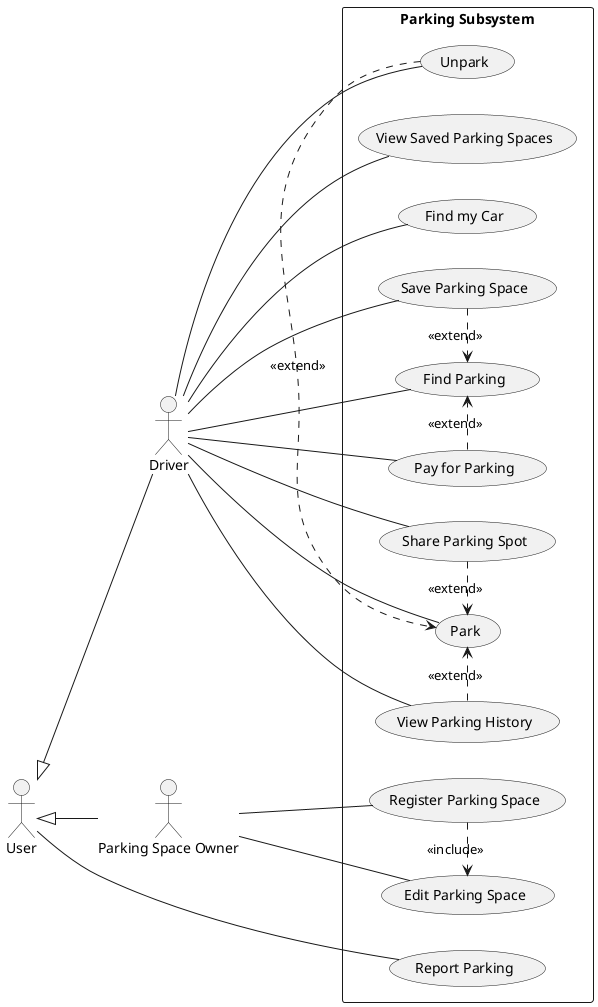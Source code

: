 @startuml

actor "User"
actor "Driver"
actor "Parking Space Owner"

"Driver" -up-|> "User"
"Parking Space Owner" -up-|> "User"

left to right direction

rectangle "Parking Subsystem" {
    usecase "Report Parking"
    usecase "Park"
    usecase "Unpark"
    usecase "Find Parking"
    usecase "Register Parking Space"
    usecase "Edit Parking Space"
    usecase "Share Parking Spot"
    usecase "View Parking History"
    usecase "View Saved Parking Spaces"
    usecase "Save Parking Space"
    usecase "Pay for Parking"
    usecase "Find my Car"
}

"User" -- "Report Parking"

"Driver" -- "View Saved Parking Spaces"
"Driver" -- "Save Parking Space"
"Driver" -- "View Parking History"
"Driver" -- "Share Parking Spot"
"Driver" -- "Find Parking"
"Driver" -- "Park"
"Driver" -- "Unpark"
"Driver" -- "Pay for Parking"
"Driver" -- "Find my Car"

"Parking Space Owner" -- "Register Parking Space"
"Parking Space Owner" -- "Edit Parking Space"

"Save Parking Space" .> "Find Parking": <<extend>>
"Pay for Parking" .> "Find Parking": <<extend>>

"Share Parking Spot" .> "Park": <<extend>>
"View Parking History" .> "Park": <<extend>>
"Unpark" .> "Park": <<extend>>

"Register Parking Space" .> "Edit Parking Space": <<include>>

@enduml
